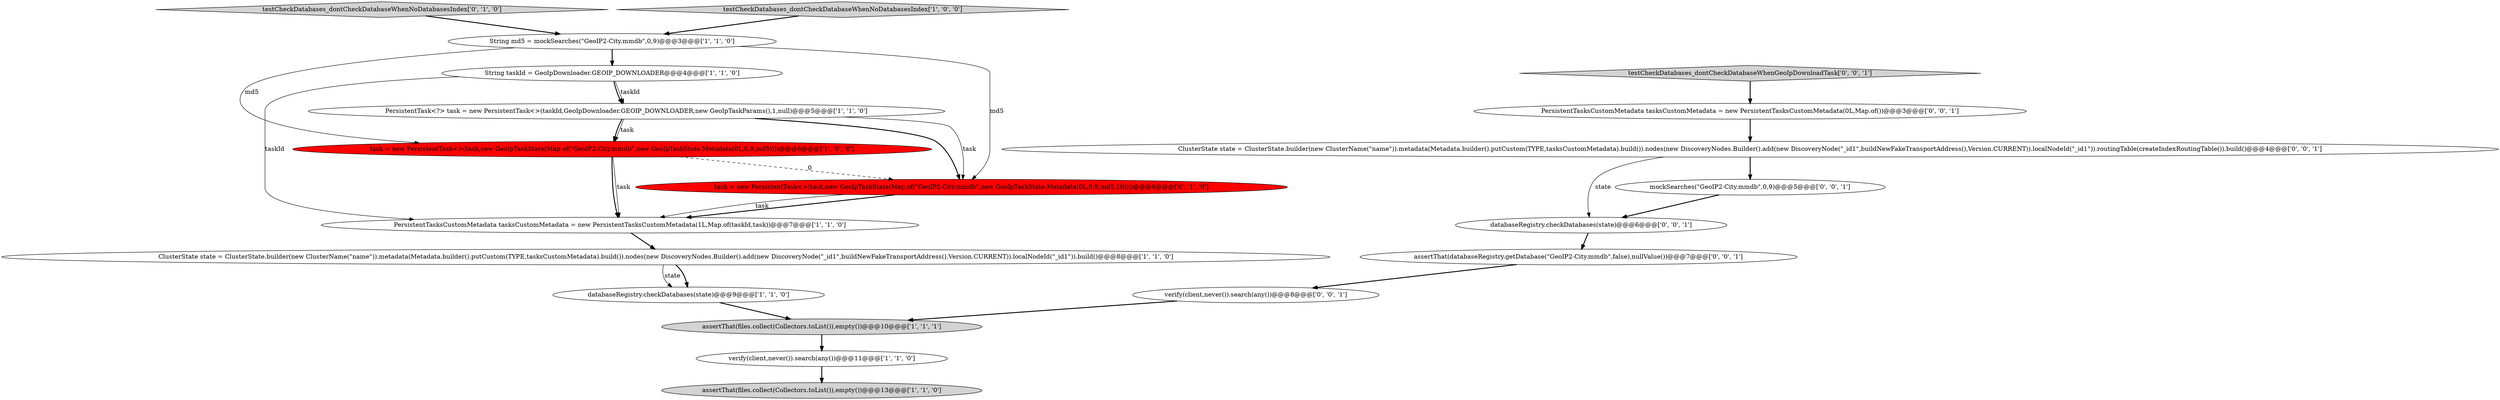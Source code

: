 digraph {
11 [style = filled, label = "testCheckDatabases_dontCheckDatabaseWhenNoDatabasesIndex['0', '1', '0']", fillcolor = lightgray, shape = diamond image = "AAA0AAABBB2BBB"];
5 [style = filled, label = "PersistentTask<?> task = new PersistentTask<>(taskId,GeoIpDownloader.GEOIP_DOWNLOADER,new GeoIpTaskParams(),1,null)@@@5@@@['1', '1', '0']", fillcolor = white, shape = ellipse image = "AAA0AAABBB1BBB"];
8 [style = filled, label = "verify(client,never()).search(any())@@@11@@@['1', '1', '0']", fillcolor = white, shape = ellipse image = "AAA0AAABBB1BBB"];
6 [style = filled, label = "assertThat(files.collect(Collectors.toList()),empty())@@@10@@@['1', '1', '1']", fillcolor = lightgray, shape = ellipse image = "AAA0AAABBB1BBB"];
9 [style = filled, label = "assertThat(files.collect(Collectors.toList()),empty())@@@13@@@['1', '1', '0']", fillcolor = lightgray, shape = ellipse image = "AAA0AAABBB1BBB"];
2 [style = filled, label = "ClusterState state = ClusterState.builder(new ClusterName(\"name\")).metadata(Metadata.builder().putCustom(TYPE,tasksCustomMetadata).build()).nodes(new DiscoveryNodes.Builder().add(new DiscoveryNode(\"_id1\",buildNewFakeTransportAddress(),Version.CURRENT)).localNodeId(\"_id1\")).build()@@@8@@@['1', '1', '0']", fillcolor = white, shape = ellipse image = "AAA0AAABBB1BBB"];
10 [style = filled, label = "task = new PersistentTask<>(task,new GeoIpTaskState(Map.of(\"GeoIP2-City.mmdb\",new GeoIpTaskState.Metadata(0L,0,9,md5))))@@@6@@@['1', '0', '0']", fillcolor = red, shape = ellipse image = "AAA1AAABBB1BBB"];
13 [style = filled, label = "mockSearches(\"GeoIP2-City.mmdb\",0,9)@@@5@@@['0', '0', '1']", fillcolor = white, shape = ellipse image = "AAA0AAABBB3BBB"];
16 [style = filled, label = "assertThat(databaseRegistry.getDatabase(\"GeoIP2-City.mmdb\",false),nullValue())@@@7@@@['0', '0', '1']", fillcolor = white, shape = ellipse image = "AAA0AAABBB3BBB"];
1 [style = filled, label = "PersistentTasksCustomMetadata tasksCustomMetadata = new PersistentTasksCustomMetadata(1L,Map.of(taskId,task))@@@7@@@['1', '1', '0']", fillcolor = white, shape = ellipse image = "AAA0AAABBB1BBB"];
15 [style = filled, label = "ClusterState state = ClusterState.builder(new ClusterName(\"name\")).metadata(Metadata.builder().putCustom(TYPE,tasksCustomMetadata).build()).nodes(new DiscoveryNodes.Builder().add(new DiscoveryNode(\"_id1\",buildNewFakeTransportAddress(),Version.CURRENT)).localNodeId(\"_id1\")).routingTable(createIndexRoutingTable()).build()@@@4@@@['0', '0', '1']", fillcolor = white, shape = ellipse image = "AAA0AAABBB3BBB"];
17 [style = filled, label = "databaseRegistry.checkDatabases(state)@@@6@@@['0', '0', '1']", fillcolor = white, shape = ellipse image = "AAA0AAABBB3BBB"];
0 [style = filled, label = "String md5 = mockSearches(\"GeoIP2-City.mmdb\",0,9)@@@3@@@['1', '1', '0']", fillcolor = white, shape = ellipse image = "AAA0AAABBB1BBB"];
7 [style = filled, label = "databaseRegistry.checkDatabases(state)@@@9@@@['1', '1', '0']", fillcolor = white, shape = ellipse image = "AAA0AAABBB1BBB"];
12 [style = filled, label = "task = new PersistentTask<>(task,new GeoIpTaskState(Map.of(\"GeoIP2-City.mmdb\",new GeoIpTaskState.Metadata(0L,0,9,md5,10))))@@@6@@@['0', '1', '0']", fillcolor = red, shape = ellipse image = "AAA1AAABBB2BBB"];
4 [style = filled, label = "String taskId = GeoIpDownloader.GEOIP_DOWNLOADER@@@4@@@['1', '1', '0']", fillcolor = white, shape = ellipse image = "AAA0AAABBB1BBB"];
3 [style = filled, label = "testCheckDatabases_dontCheckDatabaseWhenNoDatabasesIndex['1', '0', '0']", fillcolor = lightgray, shape = diamond image = "AAA0AAABBB1BBB"];
18 [style = filled, label = "verify(client,never()).search(any())@@@8@@@['0', '0', '1']", fillcolor = white, shape = ellipse image = "AAA0AAABBB3BBB"];
14 [style = filled, label = "PersistentTasksCustomMetadata tasksCustomMetadata = new PersistentTasksCustomMetadata(0L,Map.of())@@@3@@@['0', '0', '1']", fillcolor = white, shape = ellipse image = "AAA0AAABBB3BBB"];
19 [style = filled, label = "testCheckDatabases_dontCheckDatabaseWhenGeoIpDownloadTask['0', '0', '1']", fillcolor = lightgray, shape = diamond image = "AAA0AAABBB3BBB"];
15->17 [style = solid, label="state"];
5->10 [style = bold, label=""];
5->10 [style = solid, label="task"];
15->13 [style = bold, label=""];
16->18 [style = bold, label=""];
5->12 [style = solid, label="task"];
0->10 [style = solid, label="md5"];
10->12 [style = dashed, label="0"];
12->1 [style = bold, label=""];
10->1 [style = solid, label="task"];
3->0 [style = bold, label=""];
0->12 [style = solid, label="md5"];
12->1 [style = solid, label="task"];
13->17 [style = bold, label=""];
11->0 [style = bold, label=""];
19->14 [style = bold, label=""];
5->12 [style = bold, label=""];
18->6 [style = bold, label=""];
0->4 [style = bold, label=""];
4->5 [style = solid, label="taskId"];
6->8 [style = bold, label=""];
7->6 [style = bold, label=""];
8->9 [style = bold, label=""];
14->15 [style = bold, label=""];
1->2 [style = bold, label=""];
2->7 [style = bold, label=""];
10->1 [style = bold, label=""];
4->1 [style = solid, label="taskId"];
4->5 [style = bold, label=""];
2->7 [style = solid, label="state"];
17->16 [style = bold, label=""];
}
